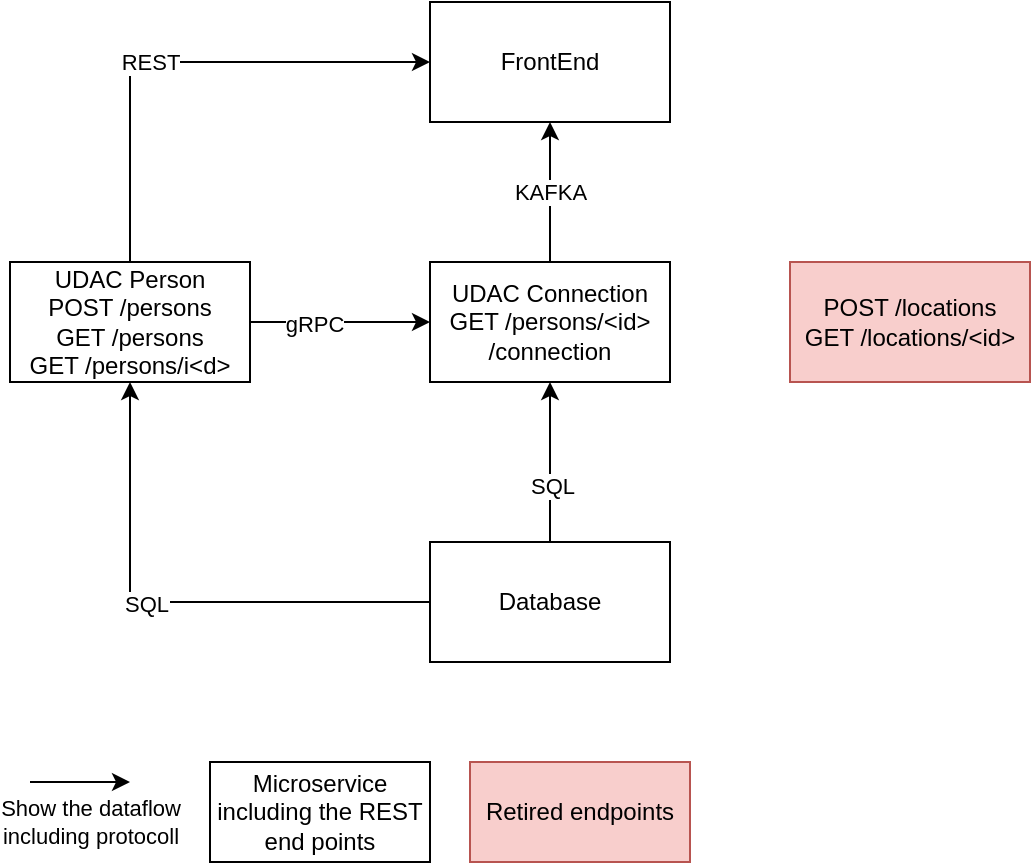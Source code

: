 <mxfile version="26.1.1">
  <diagram name="Seite-1" id="sWwlh2hI58eEmmOGTb_N">
    <mxGraphModel dx="637" dy="394" grid="1" gridSize="10" guides="1" tooltips="1" connect="1" arrows="1" fold="1" page="1" pageScale="1" pageWidth="827" pageHeight="1169" math="0" shadow="0">
      <root>
        <mxCell id="0" />
        <mxCell id="1" parent="0" />
        <mxCell id="2BFE1XXHrbCSi-sgmXac-2" value="REST" style="edgeStyle=orthogonalEdgeStyle;rounded=0;orthogonalLoop=1;jettySize=auto;html=1;entryX=0;entryY=0.5;entryDx=0;entryDy=0;exitX=0.5;exitY=0;exitDx=0;exitDy=0;" edge="1" parent="1" source="5esByKeART754nbWXgh_-1" target="5esByKeART754nbWXgh_-4">
          <mxGeometry x="-0.12" relative="1" as="geometry">
            <mxPoint as="offset" />
          </mxGeometry>
        </mxCell>
        <mxCell id="2BFE1XXHrbCSi-sgmXac-8" style="edgeStyle=orthogonalEdgeStyle;rounded=0;orthogonalLoop=1;jettySize=auto;html=1;entryX=0;entryY=0.5;entryDx=0;entryDy=0;" edge="1" parent="1" source="5esByKeART754nbWXgh_-1" target="5esByKeART754nbWXgh_-3">
          <mxGeometry relative="1" as="geometry" />
        </mxCell>
        <mxCell id="2BFE1XXHrbCSi-sgmXac-13" value="gRPC" style="edgeLabel;html=1;align=center;verticalAlign=middle;resizable=0;points=[];" vertex="1" connectable="0" parent="2BFE1XXHrbCSi-sgmXac-8">
          <mxGeometry x="-0.289" relative="1" as="geometry">
            <mxPoint y="1" as="offset" />
          </mxGeometry>
        </mxCell>
        <mxCell id="5esByKeART754nbWXgh_-1" value="UDAC Person&lt;div&gt;&lt;div&gt;POST /persons&lt;/div&gt;&lt;div&gt;GET /persons&lt;/div&gt;&lt;div&gt;GET /persons/i&amp;lt;d&amp;gt;&lt;/div&gt;&lt;/div&gt;" style="rounded=0;whiteSpace=wrap;html=1;" parent="1" vertex="1">
          <mxGeometry x="80" y="200" width="120" height="60" as="geometry" />
        </mxCell>
        <mxCell id="5esByKeART754nbWXgh_-2" value="&lt;div&gt;POST /locations&lt;/div&gt;&lt;div&gt;GET /locations/&amp;lt;id&amp;gt;&lt;/div&gt;" style="rounded=0;whiteSpace=wrap;html=1;fillColor=#f8cecc;strokeColor=#b85450;" parent="1" vertex="1">
          <mxGeometry x="470" y="200" width="120" height="60" as="geometry" />
        </mxCell>
        <mxCell id="5esByKeART754nbWXgh_-3" value="UDAC Connection&lt;div&gt;GET /persons/&amp;lt;id&amp;gt;&lt;/div&gt;&lt;div&gt;/connection&lt;/div&gt;" style="rounded=0;whiteSpace=wrap;html=1;" parent="1" vertex="1">
          <mxGeometry x="290" y="200" width="120" height="60" as="geometry" />
        </mxCell>
        <mxCell id="5esByKeART754nbWXgh_-4" value="FrontEnd" style="rounded=0;whiteSpace=wrap;html=1;" parent="1" vertex="1">
          <mxGeometry x="290" y="70" width="120" height="60" as="geometry" />
        </mxCell>
        <mxCell id="2BFE1XXHrbCSi-sgmXac-7" style="edgeStyle=orthogonalEdgeStyle;rounded=0;orthogonalLoop=1;jettySize=auto;html=1;entryX=0.5;entryY=1;entryDx=0;entryDy=0;" edge="1" parent="1" source="5esByKeART754nbWXgh_-5" target="5esByKeART754nbWXgh_-3">
          <mxGeometry relative="1" as="geometry" />
        </mxCell>
        <mxCell id="2BFE1XXHrbCSi-sgmXac-15" value="SQL" style="edgeLabel;html=1;align=center;verticalAlign=middle;resizable=0;points=[];" vertex="1" connectable="0" parent="2BFE1XXHrbCSi-sgmXac-7">
          <mxGeometry x="-0.263" y="-1" relative="1" as="geometry">
            <mxPoint y="1" as="offset" />
          </mxGeometry>
        </mxCell>
        <mxCell id="2BFE1XXHrbCSi-sgmXac-10" style="edgeStyle=orthogonalEdgeStyle;rounded=0;orthogonalLoop=1;jettySize=auto;html=1;entryX=0.5;entryY=1;entryDx=0;entryDy=0;" edge="1" parent="1" source="5esByKeART754nbWXgh_-5" target="5esByKeART754nbWXgh_-1">
          <mxGeometry relative="1" as="geometry" />
        </mxCell>
        <mxCell id="2BFE1XXHrbCSi-sgmXac-14" value="SQL" style="edgeLabel;html=1;align=center;verticalAlign=middle;resizable=0;points=[];" vertex="1" connectable="0" parent="2BFE1XXHrbCSi-sgmXac-10">
          <mxGeometry x="0.092" y="1" relative="1" as="geometry">
            <mxPoint as="offset" />
          </mxGeometry>
        </mxCell>
        <mxCell id="5esByKeART754nbWXgh_-5" value="Database" style="rounded=0;whiteSpace=wrap;html=1;" parent="1" vertex="1">
          <mxGeometry x="290" y="340" width="120" height="60" as="geometry" />
        </mxCell>
        <mxCell id="2BFE1XXHrbCSi-sgmXac-3" value="KAFKA" style="edgeStyle=orthogonalEdgeStyle;rounded=0;orthogonalLoop=1;jettySize=auto;html=1;exitX=0.5;exitY=0;exitDx=0;exitDy=0;" edge="1" parent="1" source="5esByKeART754nbWXgh_-3" target="5esByKeART754nbWXgh_-4">
          <mxGeometry relative="1" as="geometry" />
        </mxCell>
        <mxCell id="2BFE1XXHrbCSi-sgmXac-12" value="Show the dataflow&lt;div&gt;including protocoll&lt;/div&gt;" style="endArrow=classic;html=1;rounded=0;" edge="1" parent="1">
          <mxGeometry x="0.2" y="-20" width="50" height="50" relative="1" as="geometry">
            <mxPoint x="90" y="460" as="sourcePoint" />
            <mxPoint x="140" y="460" as="targetPoint" />
            <Array as="points" />
            <mxPoint as="offset" />
          </mxGeometry>
        </mxCell>
        <mxCell id="2BFE1XXHrbCSi-sgmXac-17" value="Microservice&lt;div&gt;including the REST end&amp;nbsp;&lt;span style=&quot;background-color: transparent; color: light-dark(rgb(0, 0, 0), rgb(255, 255, 255));&quot;&gt;points&lt;/span&gt;&lt;/div&gt;" style="rounded=0;whiteSpace=wrap;html=1;" vertex="1" parent="1">
          <mxGeometry x="180" y="450" width="110" height="50" as="geometry" />
        </mxCell>
        <mxCell id="2BFE1XXHrbCSi-sgmXac-18" value="&lt;div&gt;Retired endpoints&lt;/div&gt;" style="rounded=0;whiteSpace=wrap;html=1;fillColor=#f8cecc;strokeColor=#b85450;" vertex="1" parent="1">
          <mxGeometry x="310" y="450" width="110" height="50" as="geometry" />
        </mxCell>
      </root>
    </mxGraphModel>
  </diagram>
</mxfile>
